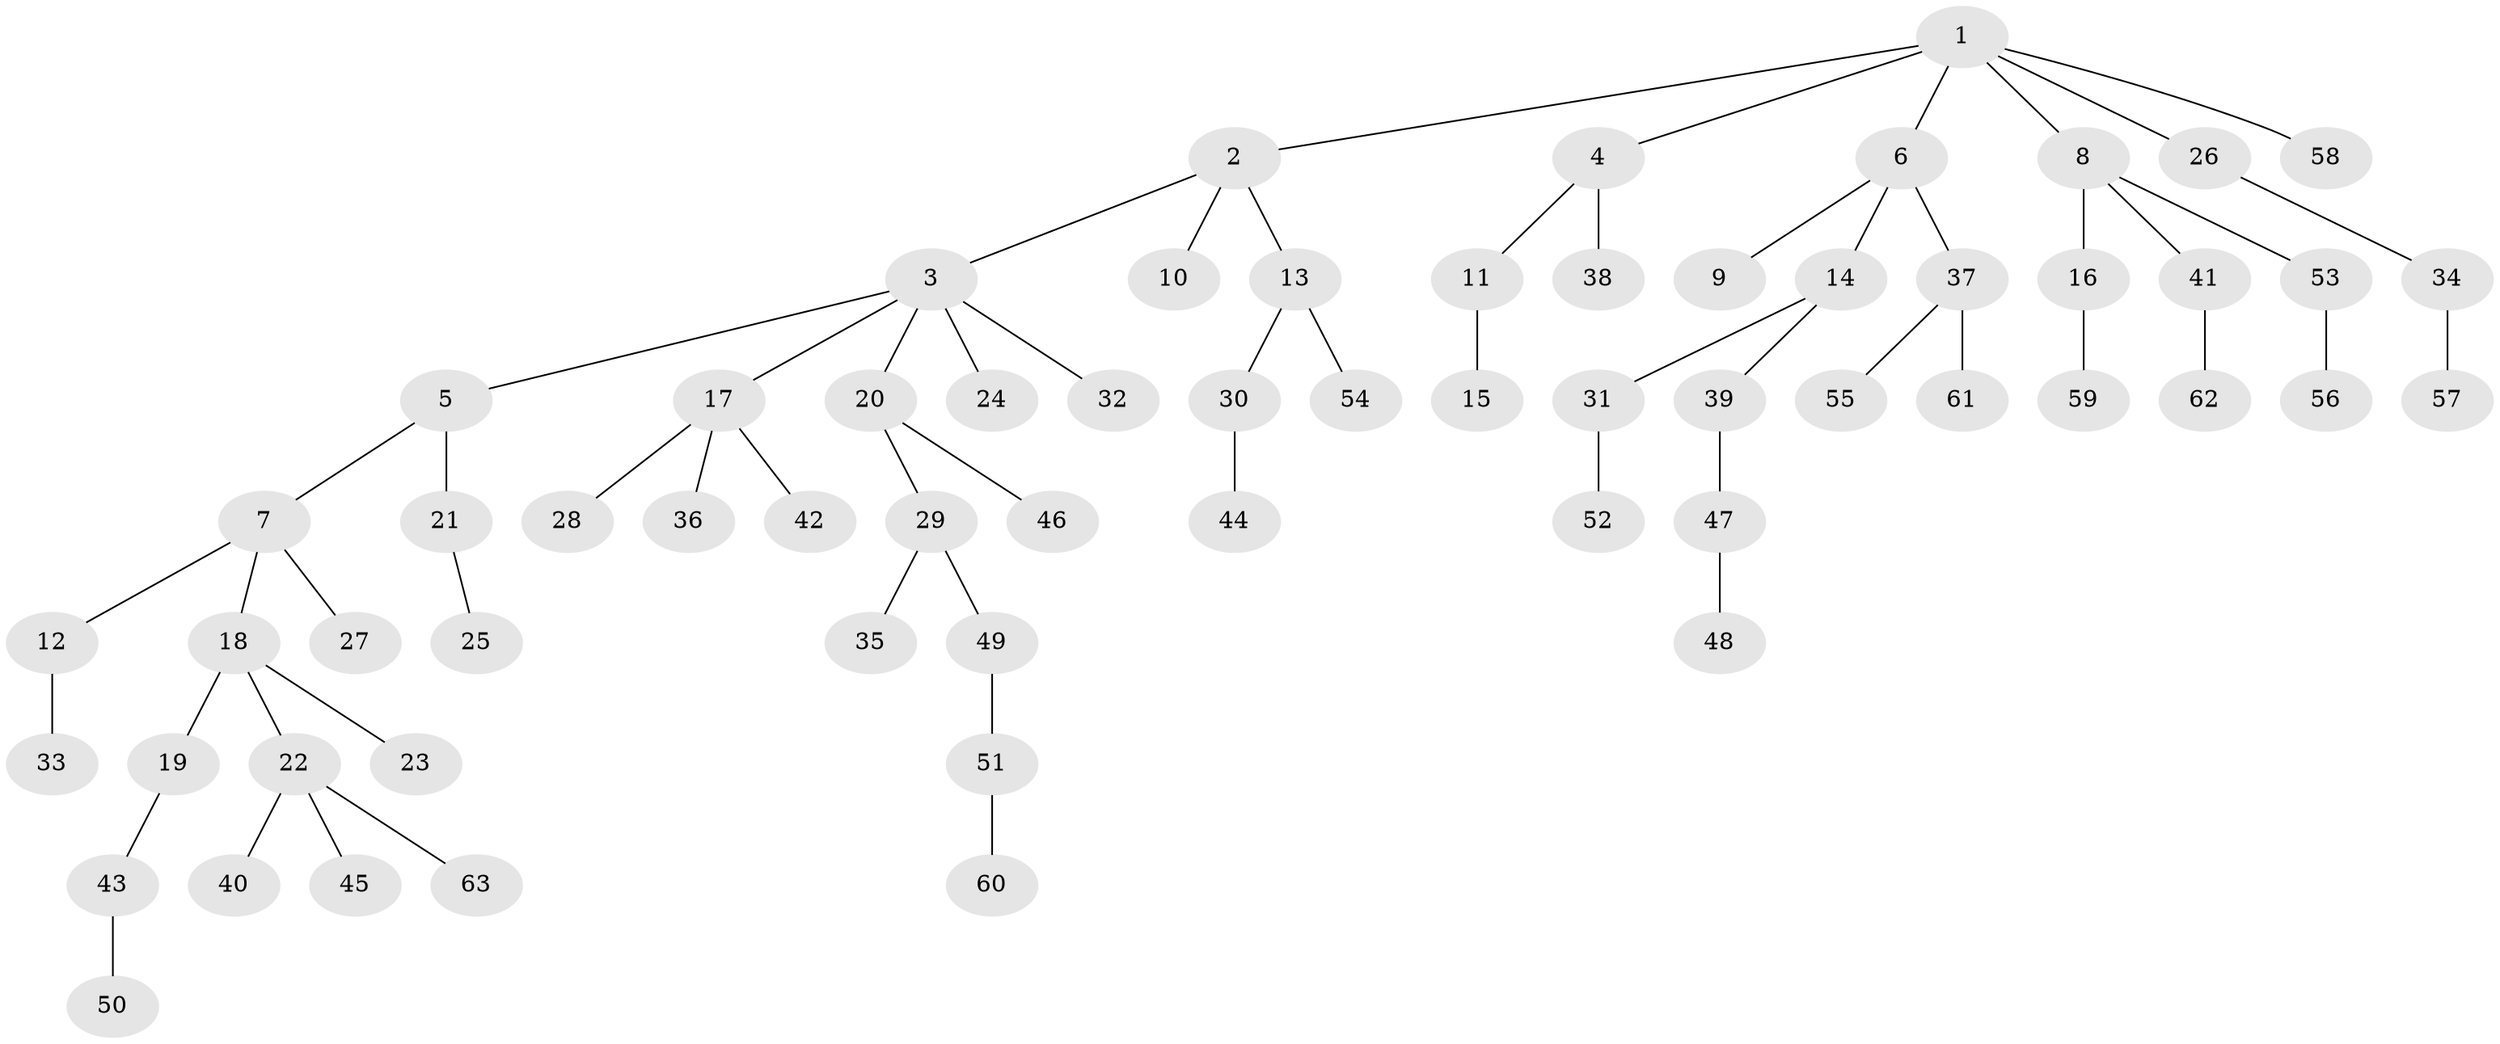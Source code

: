 // coarse degree distribution, {5: 0.06818181818181818, 3: 0.13636363636363635, 2: 0.22727272727272727, 4: 0.022727272727272728, 1: 0.5227272727272727, 6: 0.022727272727272728}
// Generated by graph-tools (version 1.1) at 2025/24/03/03/25 07:24:08]
// undirected, 63 vertices, 62 edges
graph export_dot {
graph [start="1"]
  node [color=gray90,style=filled];
  1;
  2;
  3;
  4;
  5;
  6;
  7;
  8;
  9;
  10;
  11;
  12;
  13;
  14;
  15;
  16;
  17;
  18;
  19;
  20;
  21;
  22;
  23;
  24;
  25;
  26;
  27;
  28;
  29;
  30;
  31;
  32;
  33;
  34;
  35;
  36;
  37;
  38;
  39;
  40;
  41;
  42;
  43;
  44;
  45;
  46;
  47;
  48;
  49;
  50;
  51;
  52;
  53;
  54;
  55;
  56;
  57;
  58;
  59;
  60;
  61;
  62;
  63;
  1 -- 2;
  1 -- 4;
  1 -- 6;
  1 -- 8;
  1 -- 26;
  1 -- 58;
  2 -- 3;
  2 -- 10;
  2 -- 13;
  3 -- 5;
  3 -- 17;
  3 -- 20;
  3 -- 24;
  3 -- 32;
  4 -- 11;
  4 -- 38;
  5 -- 7;
  5 -- 21;
  6 -- 9;
  6 -- 14;
  6 -- 37;
  7 -- 12;
  7 -- 18;
  7 -- 27;
  8 -- 16;
  8 -- 41;
  8 -- 53;
  11 -- 15;
  12 -- 33;
  13 -- 30;
  13 -- 54;
  14 -- 31;
  14 -- 39;
  16 -- 59;
  17 -- 28;
  17 -- 36;
  17 -- 42;
  18 -- 19;
  18 -- 22;
  18 -- 23;
  19 -- 43;
  20 -- 29;
  20 -- 46;
  21 -- 25;
  22 -- 40;
  22 -- 45;
  22 -- 63;
  26 -- 34;
  29 -- 35;
  29 -- 49;
  30 -- 44;
  31 -- 52;
  34 -- 57;
  37 -- 55;
  37 -- 61;
  39 -- 47;
  41 -- 62;
  43 -- 50;
  47 -- 48;
  49 -- 51;
  51 -- 60;
  53 -- 56;
}
